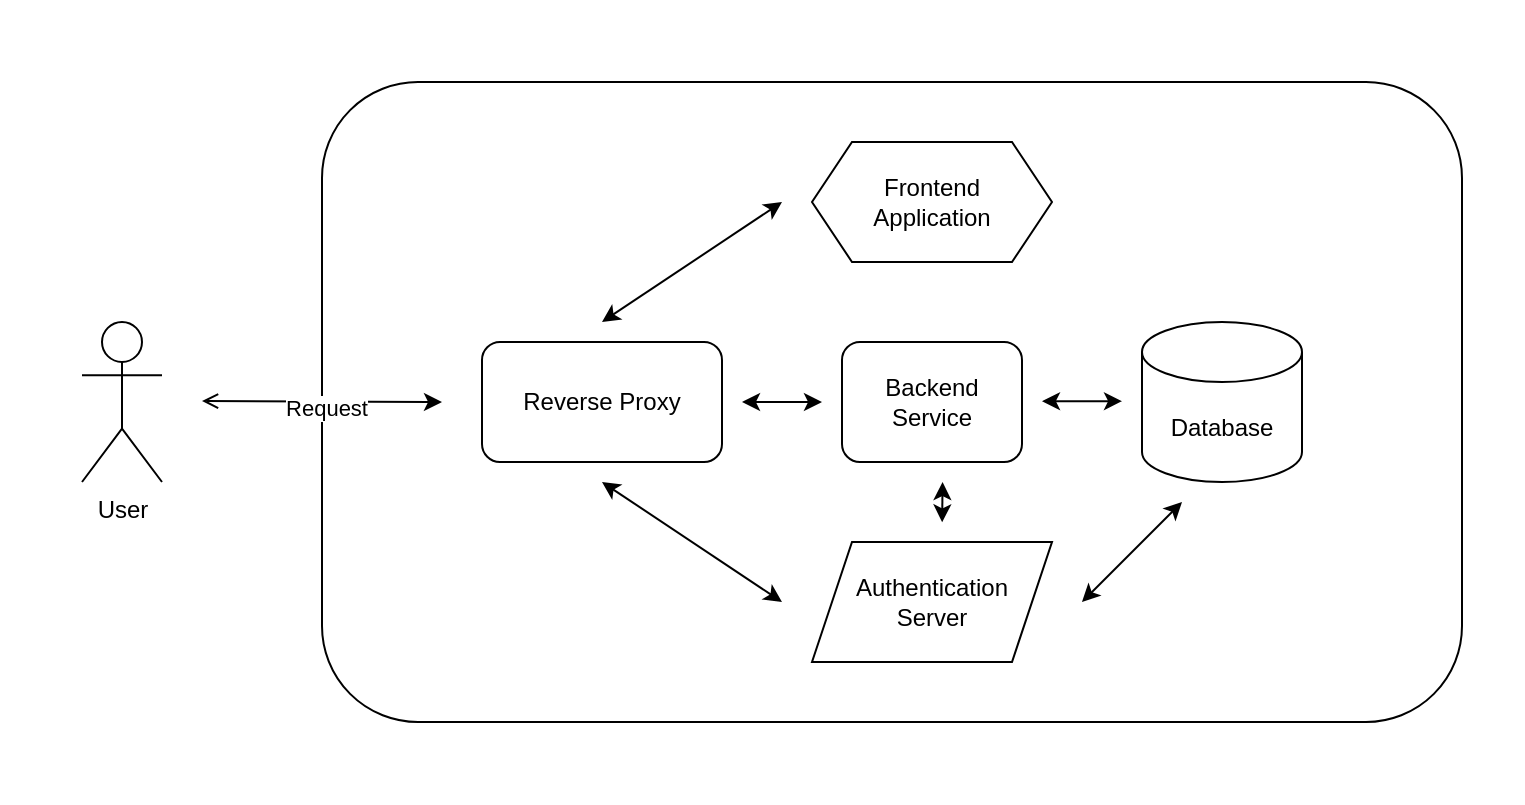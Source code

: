 <mxfile version="26.0.1">
  <diagram name="Page-1" id="LtfT5vIZs8PKoVPFplej">
    <mxGraphModel dx="1728" dy="960" grid="1" gridSize="10" guides="1" tooltips="1" connect="1" arrows="1" fold="1" page="1" pageScale="1" pageWidth="827" pageHeight="1169" math="0" shadow="0">
      <root>
        <mxCell id="0" />
        <mxCell id="1" parent="0" />
        <mxCell id="aq7eUv8yj4ew99GdYOny-23" value="" style="rounded=1;whiteSpace=wrap;html=1;" parent="1" vertex="1">
          <mxGeometry x="160" y="240" width="570" height="320" as="geometry" />
        </mxCell>
        <mxCell id="aq7eUv8yj4ew99GdYOny-2" value="User" style="shape=umlActor;verticalLabelPosition=bottom;verticalAlign=top;html=1;outlineConnect=0;" parent="1" vertex="1">
          <mxGeometry x="40" y="360" width="40" height="80" as="geometry" />
        </mxCell>
        <mxCell id="aq7eUv8yj4ew99GdYOny-4" value="" style="endArrow=classic;html=1;rounded=0;startArrow=open;startFill=0;" parent="1" edge="1">
          <mxGeometry width="50" height="50" relative="1" as="geometry">
            <mxPoint x="100" y="399.5" as="sourcePoint" />
            <mxPoint x="220" y="400" as="targetPoint" />
          </mxGeometry>
        </mxCell>
        <mxCell id="aq7eUv8yj4ew99GdYOny-5" value="Request" style="edgeLabel;html=1;align=center;verticalAlign=middle;resizable=0;points=[];" parent="aq7eUv8yj4ew99GdYOny-4" vertex="1" connectable="0">
          <mxGeometry x="0.029" y="-3" relative="1" as="geometry">
            <mxPoint as="offset" />
          </mxGeometry>
        </mxCell>
        <mxCell id="aq7eUv8yj4ew99GdYOny-6" value="Reverse Proxy" style="rounded=1;whiteSpace=wrap;html=1;" parent="1" vertex="1">
          <mxGeometry x="240" y="370" width="120" height="60" as="geometry" />
        </mxCell>
        <mxCell id="aq7eUv8yj4ew99GdYOny-7" value="" style="endArrow=classic;html=1;rounded=0;startArrow=classic;startFill=1;" parent="1" edge="1">
          <mxGeometry width="50" height="50" relative="1" as="geometry">
            <mxPoint x="300" y="360" as="sourcePoint" />
            <mxPoint x="390" y="300" as="targetPoint" />
            <Array as="points" />
          </mxGeometry>
        </mxCell>
        <mxCell id="aq7eUv8yj4ew99GdYOny-13" value="Backend&lt;div&gt;Service&lt;/div&gt;" style="rounded=1;whiteSpace=wrap;html=1;" parent="1" vertex="1">
          <mxGeometry x="420" y="370" width="90" height="60" as="geometry" />
        </mxCell>
        <mxCell id="aq7eUv8yj4ew99GdYOny-14" value="Database" style="shape=cylinder3;whiteSpace=wrap;html=1;boundedLbl=1;backgroundOutline=1;size=15;" parent="1" vertex="1">
          <mxGeometry x="570" y="360" width="80" height="80" as="geometry" />
        </mxCell>
        <mxCell id="aq7eUv8yj4ew99GdYOny-16" value="" style="endArrow=classic;html=1;rounded=0;startArrow=classic;startFill=1;" parent="1" edge="1">
          <mxGeometry width="50" height="50" relative="1" as="geometry">
            <mxPoint x="370" y="400" as="sourcePoint" />
            <mxPoint x="410" y="400" as="targetPoint" />
          </mxGeometry>
        </mxCell>
        <mxCell id="aq7eUv8yj4ew99GdYOny-17" value="" style="endArrow=classic;startArrow=classic;html=1;rounded=0;" parent="1" edge="1">
          <mxGeometry width="50" height="50" relative="1" as="geometry">
            <mxPoint x="520" y="399.57" as="sourcePoint" />
            <mxPoint x="560" y="399.57" as="targetPoint" />
          </mxGeometry>
        </mxCell>
        <mxCell id="aq7eUv8yj4ew99GdYOny-24" value="Frontend&lt;div&gt;Application&lt;/div&gt;" style="shape=hexagon;perimeter=hexagonPerimeter2;whiteSpace=wrap;html=1;fixedSize=1;" parent="1" vertex="1">
          <mxGeometry x="405" y="270" width="120" height="60" as="geometry" />
        </mxCell>
        <mxCell id="aq7eUv8yj4ew99GdYOny-26" value="Authentication&lt;div&gt;Server&lt;/div&gt;" style="shape=parallelogram;perimeter=parallelogramPerimeter;whiteSpace=wrap;html=1;fixedSize=1;" parent="1" vertex="1">
          <mxGeometry x="405" y="470" width="120" height="60" as="geometry" />
        </mxCell>
        <mxCell id="aq7eUv8yj4ew99GdYOny-28" value="" style="endArrow=classic;html=1;rounded=0;startArrow=classic;startFill=1;" parent="1" edge="1">
          <mxGeometry width="50" height="50" relative="1" as="geometry">
            <mxPoint x="300" y="440" as="sourcePoint" />
            <mxPoint x="390" y="500" as="targetPoint" />
            <Array as="points" />
          </mxGeometry>
        </mxCell>
        <mxCell id="aq7eUv8yj4ew99GdYOny-29" value="" style="endArrow=classic;startArrow=classic;html=1;rounded=0;" parent="1" edge="1">
          <mxGeometry width="50" height="50" relative="1" as="geometry">
            <mxPoint x="540" y="500" as="sourcePoint" />
            <mxPoint x="590" y="450" as="targetPoint" />
          </mxGeometry>
        </mxCell>
        <mxCell id="aq7eUv8yj4ew99GdYOny-30" value="" style="swimlane;startSize=0;fillColor=#a20025;fontColor=#ffffff;strokeColor=#ffffff;" parent="1" vertex="1">
          <mxGeometry y="200" width="760" height="400" as="geometry" />
        </mxCell>
        <mxCell id="VISF4ppJoYT0EjCsWILw-1" value="" style="endArrow=classic;startArrow=classic;html=1;rounded=0;entryX=0.544;entryY=0.688;entryDx=0;entryDy=0;entryPerimeter=0;" edge="1" parent="aq7eUv8yj4ew99GdYOny-30" target="aq7eUv8yj4ew99GdYOny-23">
          <mxGeometry width="50" height="50" relative="1" as="geometry">
            <mxPoint x="470.28" y="240" as="sourcePoint" />
            <mxPoint x="419.724" y="310" as="targetPoint" />
          </mxGeometry>
        </mxCell>
      </root>
    </mxGraphModel>
  </diagram>
</mxfile>
